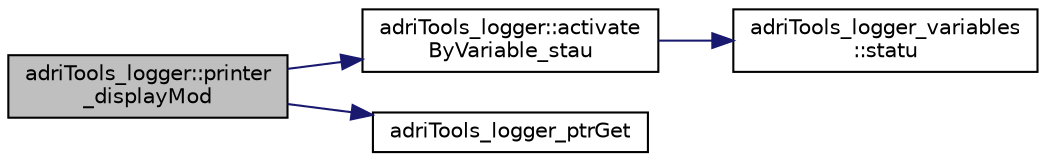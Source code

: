 digraph "adriTools_logger::printer_displayMod"
{
 // LATEX_PDF_SIZE
  edge [fontname="Helvetica",fontsize="10",labelfontname="Helvetica",labelfontsize="10"];
  node [fontname="Helvetica",fontsize="10",shape=record];
  rankdir="LR";
  Node1 [label="adriTools_logger::printer\l_displayMod",height=0.2,width=0.4,color="black", fillcolor="grey75", style="filled", fontcolor="black",tooltip="fonction pour determiner si un \"printf\" ou \"littlefs\" est possible"];
  Node1 -> Node2 [color="midnightblue",fontsize="10",style="solid",fontname="Helvetica"];
  Node2 [label="adriTools_logger::activate\lByVariable_stau",height=0.2,width=0.4,color="black", fillcolor="white", style="filled",URL="$classadri_tools__logger.html#a6de77565565c74e7aafee910df782d7a",tooltip="obtenir si la region peut \"printf\" et \"littlefs\""];
  Node2 -> Node3 [color="midnightblue",fontsize="10",style="solid",fontname="Helvetica"];
  Node3 [label="adriTools_logger_variables\l::statu",height=0.2,width=0.4,color="black", fillcolor="white", style="filled",URL="$classadri_tools__logger__variables.html#ac70f902f0c5850ba337fc0ecb382889e",tooltip="get the value of _state"];
  Node1 -> Node4 [color="midnightblue",fontsize="10",style="solid",fontname="Helvetica"];
  Node4 [label="adriTools_logger_ptrGet",height=0.2,width=0.4,color="black", fillcolor="white", style="filled",URL="$logger_8cpp.html#ab531df7c4434211479c7647d94841074",tooltip="ptr ver la dernierre instance de la classe \"adriTools_logger\""];
}
